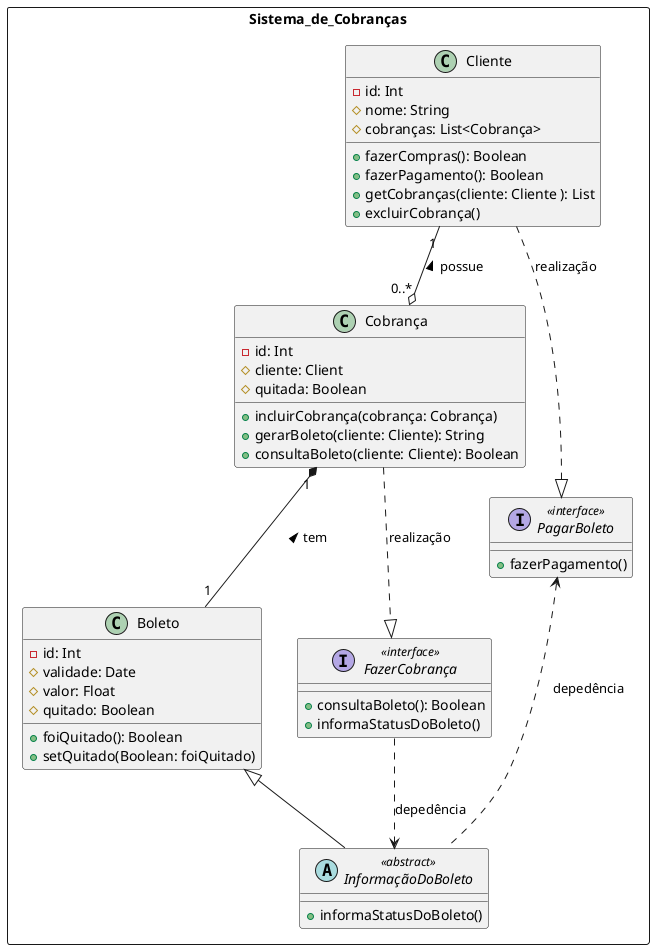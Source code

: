 @startuml sisDeCobrança
  package Sistema_de_Cobranças <<rectangle>> {

    class Cliente {
      - id: Int
      # nome: String
      # cobranças: List<Cobrança>
      + fazerCompras(): Boolean
      + fazerPagamento(): Boolean
      + getCobranças(cliente: Cliente ): List 
      + excluirCobrança()
    }

    class Cobrança {
      - id: Int
      # cliente: Client
      # quitada: Boolean
      + incluirCobrança(cobrança: Cobrança)
      + gerarBoleto(cliente: Cliente): String
      + consultaBoleto(cliente: Cliente): Boolean
    }

    class Boleto {
      - id: Int
      # validade: Date
      # valor: Float
      # quitado: Boolean
      + foiQuitado(): Boolean
      + setQuitado(Boolean: foiQuitado)
    }

    interface PagarBoleto <<interface>> {
      + fazerPagamento()
    }

    abstract class InformaçãoDoBoleto <<abstract>> {
      + informaStatusDoBoleto()
    }

    interface FazerCobrança <<interface>> {
      + consultaBoleto(): Boolean
      + informaStatusDoBoleto()
    }

    Cliente "1" --o "0..*" Cobrança: < possue 
    Cobrança "1" *-- "1" Boleto: < tem
    Boleto <|-- InformaçãoDoBoleto
    PagarBoleto <.. InformaçãoDoBoleto: depedência
    Cliente ..|> PagarBoleto: realização
    Cobrança ..|> FazerCobrança: realização
    FazerCobrança ..> InformaçãoDoBoleto: depedência
  }
@enduml